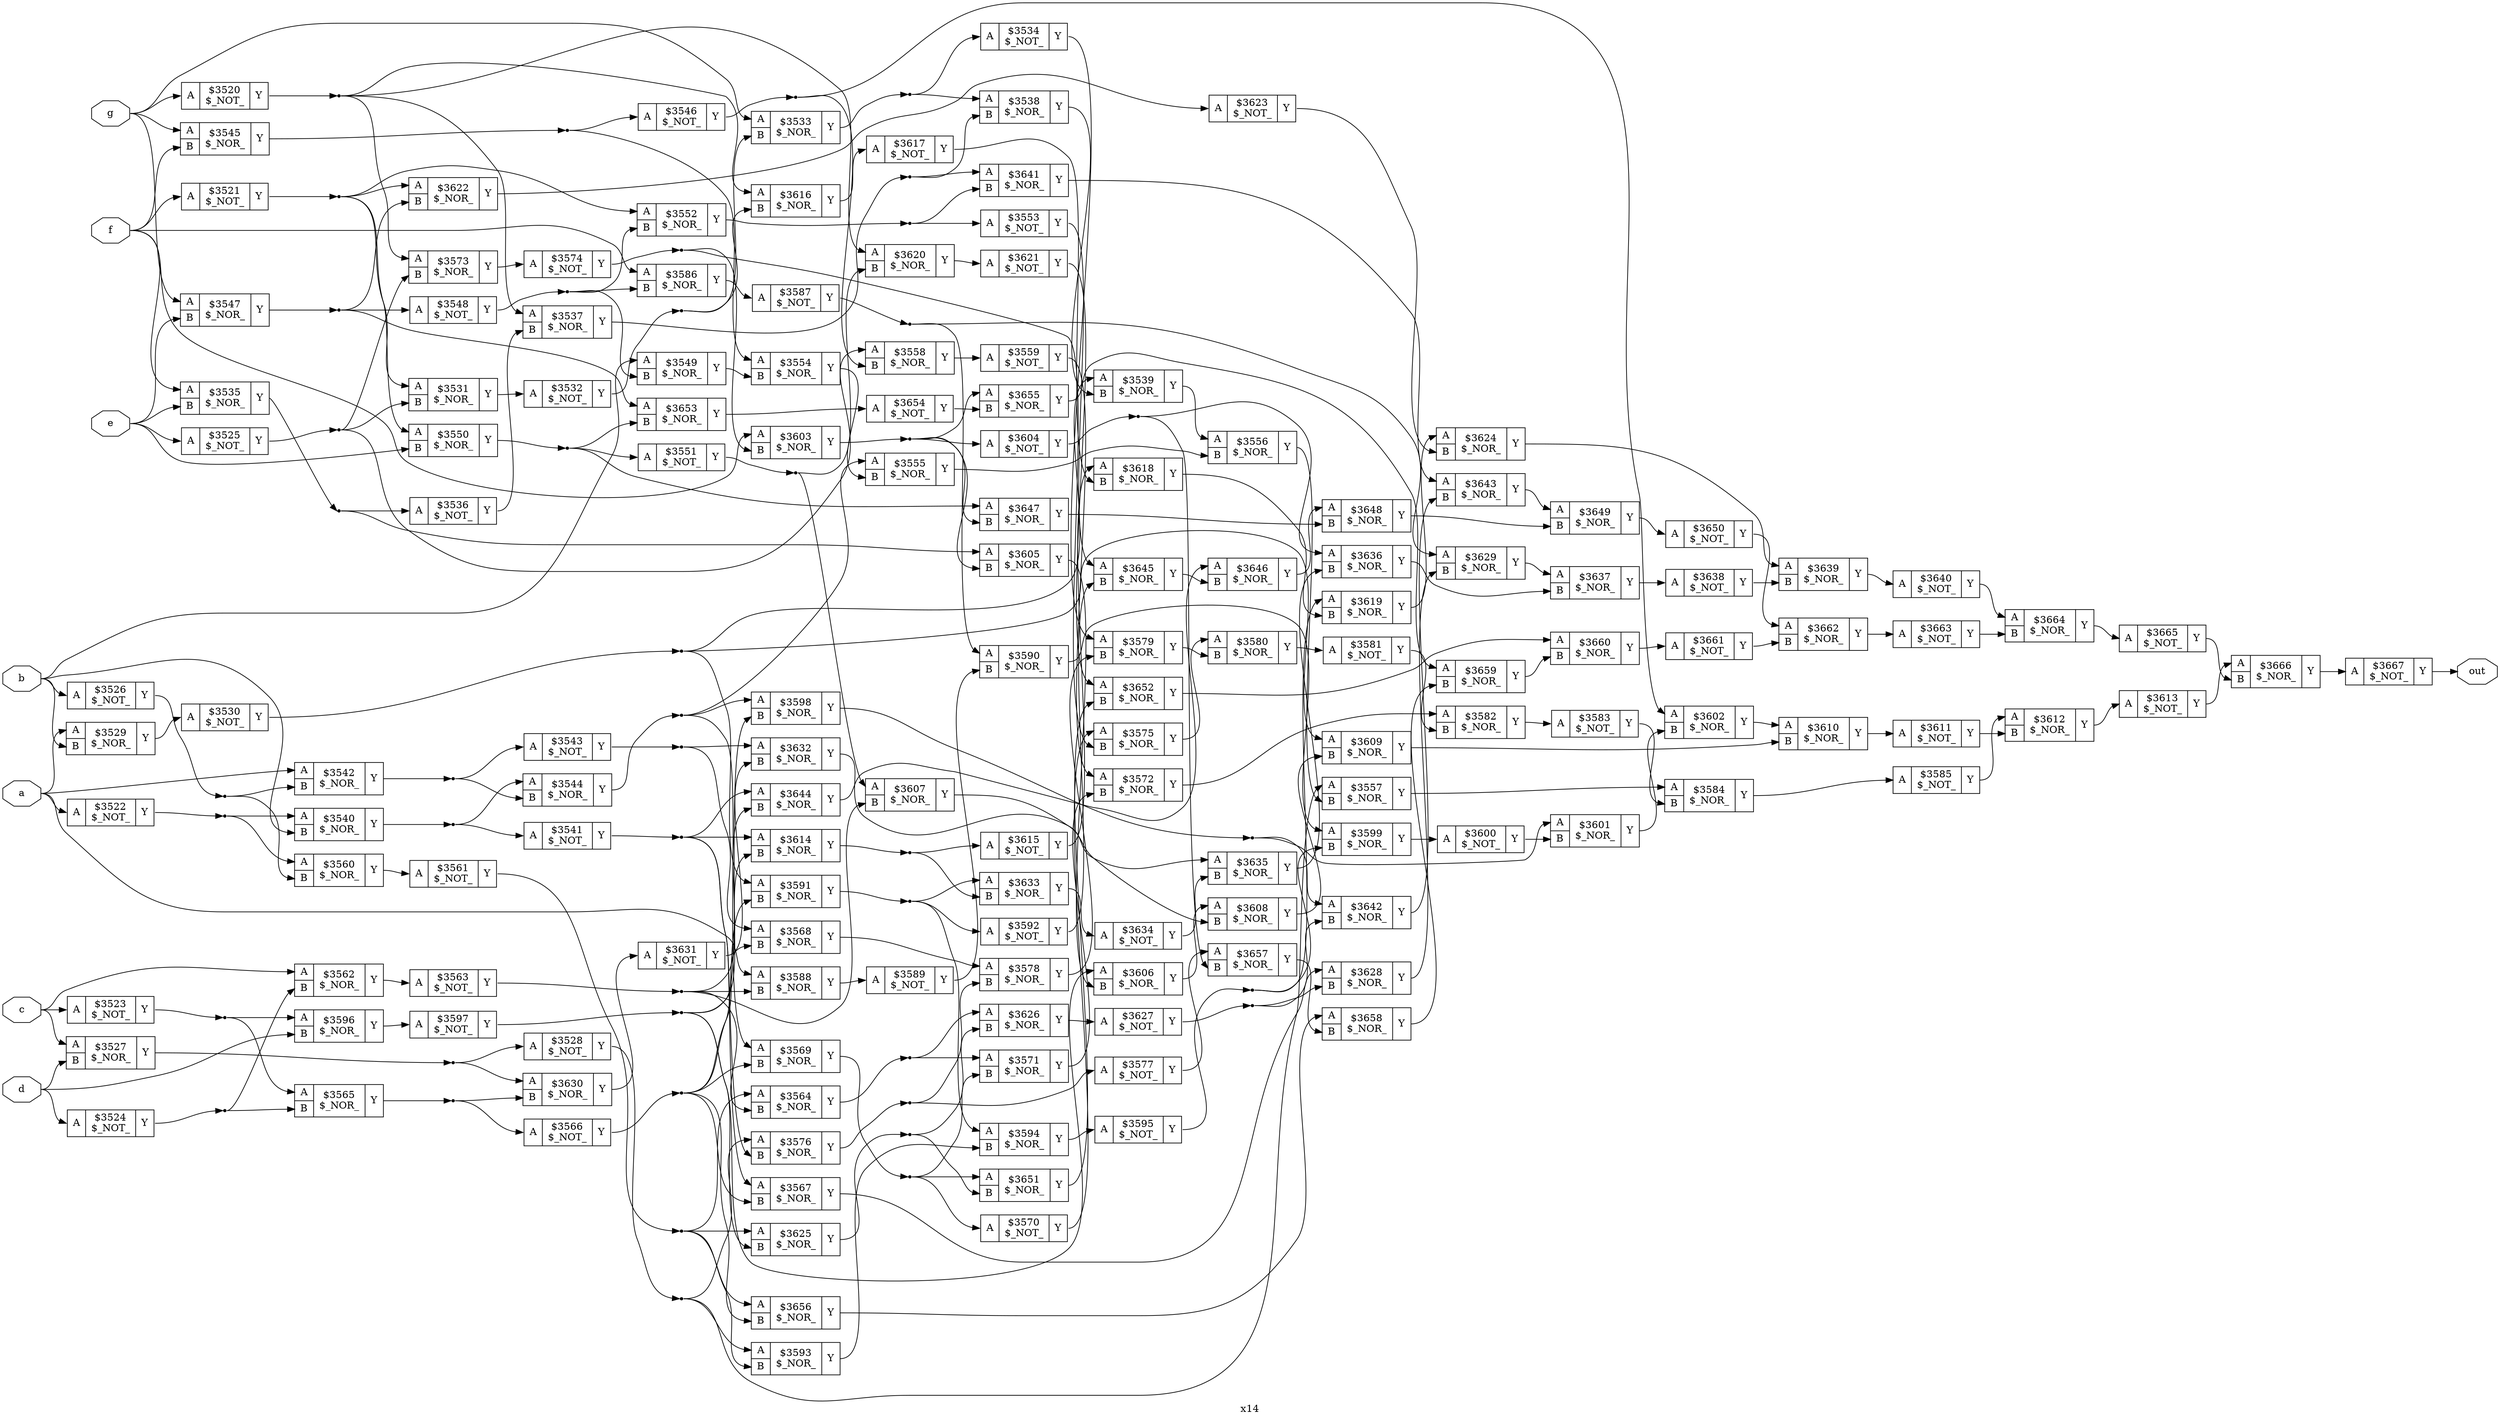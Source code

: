 digraph "x14" {
label="x14";
rankdir="LR";
remincross=true;
n148 [ shape=octagon, label="a", color="black", fontcolor="black" ];
n149 [ shape=octagon, label="b", color="black", fontcolor="black" ];
n150 [ shape=octagon, label="c", color="black", fontcolor="black" ];
n151 [ shape=octagon, label="d", color="black", fontcolor="black" ];
n152 [ shape=octagon, label="e", color="black", fontcolor="black" ];
n153 [ shape=octagon, label="f", color="black", fontcolor="black" ];
n154 [ shape=octagon, label="g", color="black", fontcolor="black" ];
n155 [ shape=octagon, label="out", color="black", fontcolor="black" ];
c158 [ shape=record, label="{{<p156> A}|$3520\n$_NOT_|{<p157> Y}}" ];
c159 [ shape=record, label="{{<p156> A}|$3521\n$_NOT_|{<p157> Y}}" ];
c160 [ shape=record, label="{{<p156> A}|$3522\n$_NOT_|{<p157> Y}}" ];
c161 [ shape=record, label="{{<p156> A}|$3523\n$_NOT_|{<p157> Y}}" ];
c162 [ shape=record, label="{{<p156> A}|$3524\n$_NOT_|{<p157> Y}}" ];
c163 [ shape=record, label="{{<p156> A}|$3525\n$_NOT_|{<p157> Y}}" ];
c164 [ shape=record, label="{{<p156> A}|$3526\n$_NOT_|{<p157> Y}}" ];
c166 [ shape=record, label="{{<p156> A|<p165> B}|$3527\n$_NOR_|{<p157> Y}}" ];
c167 [ shape=record, label="{{<p156> A}|$3528\n$_NOT_|{<p157> Y}}" ];
c168 [ shape=record, label="{{<p156> A|<p165> B}|$3529\n$_NOR_|{<p157> Y}}" ];
c169 [ shape=record, label="{{<p156> A}|$3530\n$_NOT_|{<p157> Y}}" ];
c170 [ shape=record, label="{{<p156> A|<p165> B}|$3531\n$_NOR_|{<p157> Y}}" ];
c171 [ shape=record, label="{{<p156> A}|$3532\n$_NOT_|{<p157> Y}}" ];
c172 [ shape=record, label="{{<p156> A|<p165> B}|$3533\n$_NOR_|{<p157> Y}}" ];
c173 [ shape=record, label="{{<p156> A}|$3534\n$_NOT_|{<p157> Y}}" ];
c174 [ shape=record, label="{{<p156> A|<p165> B}|$3535\n$_NOR_|{<p157> Y}}" ];
c175 [ shape=record, label="{{<p156> A}|$3536\n$_NOT_|{<p157> Y}}" ];
c176 [ shape=record, label="{{<p156> A|<p165> B}|$3537\n$_NOR_|{<p157> Y}}" ];
c177 [ shape=record, label="{{<p156> A|<p165> B}|$3538\n$_NOR_|{<p157> Y}}" ];
c178 [ shape=record, label="{{<p156> A|<p165> B}|$3539\n$_NOR_|{<p157> Y}}" ];
c179 [ shape=record, label="{{<p156> A|<p165> B}|$3540\n$_NOR_|{<p157> Y}}" ];
c180 [ shape=record, label="{{<p156> A}|$3541\n$_NOT_|{<p157> Y}}" ];
c181 [ shape=record, label="{{<p156> A|<p165> B}|$3542\n$_NOR_|{<p157> Y}}" ];
c182 [ shape=record, label="{{<p156> A}|$3543\n$_NOT_|{<p157> Y}}" ];
c183 [ shape=record, label="{{<p156> A|<p165> B}|$3544\n$_NOR_|{<p157> Y}}" ];
c184 [ shape=record, label="{{<p156> A|<p165> B}|$3545\n$_NOR_|{<p157> Y}}" ];
c185 [ shape=record, label="{{<p156> A}|$3546\n$_NOT_|{<p157> Y}}" ];
c186 [ shape=record, label="{{<p156> A|<p165> B}|$3547\n$_NOR_|{<p157> Y}}" ];
c187 [ shape=record, label="{{<p156> A}|$3548\n$_NOT_|{<p157> Y}}" ];
c188 [ shape=record, label="{{<p156> A|<p165> B}|$3549\n$_NOR_|{<p157> Y}}" ];
c189 [ shape=record, label="{{<p156> A|<p165> B}|$3550\n$_NOR_|{<p157> Y}}" ];
c190 [ shape=record, label="{{<p156> A}|$3551\n$_NOT_|{<p157> Y}}" ];
c191 [ shape=record, label="{{<p156> A|<p165> B}|$3552\n$_NOR_|{<p157> Y}}" ];
c192 [ shape=record, label="{{<p156> A}|$3553\n$_NOT_|{<p157> Y}}" ];
c193 [ shape=record, label="{{<p156> A|<p165> B}|$3554\n$_NOR_|{<p157> Y}}" ];
c194 [ shape=record, label="{{<p156> A|<p165> B}|$3555\n$_NOR_|{<p157> Y}}" ];
c195 [ shape=record, label="{{<p156> A|<p165> B}|$3556\n$_NOR_|{<p157> Y}}" ];
c196 [ shape=record, label="{{<p156> A|<p165> B}|$3557\n$_NOR_|{<p157> Y}}" ];
c197 [ shape=record, label="{{<p156> A|<p165> B}|$3558\n$_NOR_|{<p157> Y}}" ];
c198 [ shape=record, label="{{<p156> A}|$3559\n$_NOT_|{<p157> Y}}" ];
c199 [ shape=record, label="{{<p156> A|<p165> B}|$3560\n$_NOR_|{<p157> Y}}" ];
c200 [ shape=record, label="{{<p156> A}|$3561\n$_NOT_|{<p157> Y}}" ];
c201 [ shape=record, label="{{<p156> A|<p165> B}|$3562\n$_NOR_|{<p157> Y}}" ];
c202 [ shape=record, label="{{<p156> A}|$3563\n$_NOT_|{<p157> Y}}" ];
c203 [ shape=record, label="{{<p156> A|<p165> B}|$3564\n$_NOR_|{<p157> Y}}" ];
c204 [ shape=record, label="{{<p156> A|<p165> B}|$3565\n$_NOR_|{<p157> Y}}" ];
c205 [ shape=record, label="{{<p156> A}|$3566\n$_NOT_|{<p157> Y}}" ];
c206 [ shape=record, label="{{<p156> A|<p165> B}|$3567\n$_NOR_|{<p157> Y}}" ];
c207 [ shape=record, label="{{<p156> A|<p165> B}|$3568\n$_NOR_|{<p157> Y}}" ];
c208 [ shape=record, label="{{<p156> A|<p165> B}|$3569\n$_NOR_|{<p157> Y}}" ];
c209 [ shape=record, label="{{<p156> A}|$3570\n$_NOT_|{<p157> Y}}" ];
c210 [ shape=record, label="{{<p156> A|<p165> B}|$3571\n$_NOR_|{<p157> Y}}" ];
c211 [ shape=record, label="{{<p156> A|<p165> B}|$3572\n$_NOR_|{<p157> Y}}" ];
c212 [ shape=record, label="{{<p156> A|<p165> B}|$3573\n$_NOR_|{<p157> Y}}" ];
c213 [ shape=record, label="{{<p156> A}|$3574\n$_NOT_|{<p157> Y}}" ];
c214 [ shape=record, label="{{<p156> A|<p165> B}|$3575\n$_NOR_|{<p157> Y}}" ];
c215 [ shape=record, label="{{<p156> A|<p165> B}|$3576\n$_NOR_|{<p157> Y}}" ];
c216 [ shape=record, label="{{<p156> A}|$3577\n$_NOT_|{<p157> Y}}" ];
c217 [ shape=record, label="{{<p156> A|<p165> B}|$3578\n$_NOR_|{<p157> Y}}" ];
c218 [ shape=record, label="{{<p156> A|<p165> B}|$3579\n$_NOR_|{<p157> Y}}" ];
c219 [ shape=record, label="{{<p156> A|<p165> B}|$3580\n$_NOR_|{<p157> Y}}" ];
c220 [ shape=record, label="{{<p156> A}|$3581\n$_NOT_|{<p157> Y}}" ];
c221 [ shape=record, label="{{<p156> A|<p165> B}|$3582\n$_NOR_|{<p157> Y}}" ];
c222 [ shape=record, label="{{<p156> A}|$3583\n$_NOT_|{<p157> Y}}" ];
c223 [ shape=record, label="{{<p156> A|<p165> B}|$3584\n$_NOR_|{<p157> Y}}" ];
c224 [ shape=record, label="{{<p156> A}|$3585\n$_NOT_|{<p157> Y}}" ];
c225 [ shape=record, label="{{<p156> A|<p165> B}|$3586\n$_NOR_|{<p157> Y}}" ];
c226 [ shape=record, label="{{<p156> A}|$3587\n$_NOT_|{<p157> Y}}" ];
c227 [ shape=record, label="{{<p156> A|<p165> B}|$3588\n$_NOR_|{<p157> Y}}" ];
c228 [ shape=record, label="{{<p156> A}|$3589\n$_NOT_|{<p157> Y}}" ];
c229 [ shape=record, label="{{<p156> A|<p165> B}|$3590\n$_NOR_|{<p157> Y}}" ];
c230 [ shape=record, label="{{<p156> A|<p165> B}|$3591\n$_NOR_|{<p157> Y}}" ];
c231 [ shape=record, label="{{<p156> A}|$3592\n$_NOT_|{<p157> Y}}" ];
c232 [ shape=record, label="{{<p156> A|<p165> B}|$3593\n$_NOR_|{<p157> Y}}" ];
c233 [ shape=record, label="{{<p156> A|<p165> B}|$3594\n$_NOR_|{<p157> Y}}" ];
c234 [ shape=record, label="{{<p156> A}|$3595\n$_NOT_|{<p157> Y}}" ];
c235 [ shape=record, label="{{<p156> A|<p165> B}|$3596\n$_NOR_|{<p157> Y}}" ];
c236 [ shape=record, label="{{<p156> A}|$3597\n$_NOT_|{<p157> Y}}" ];
c237 [ shape=record, label="{{<p156> A|<p165> B}|$3598\n$_NOR_|{<p157> Y}}" ];
c238 [ shape=record, label="{{<p156> A|<p165> B}|$3599\n$_NOR_|{<p157> Y}}" ];
c239 [ shape=record, label="{{<p156> A}|$3600\n$_NOT_|{<p157> Y}}" ];
c240 [ shape=record, label="{{<p156> A|<p165> B}|$3601\n$_NOR_|{<p157> Y}}" ];
c241 [ shape=record, label="{{<p156> A|<p165> B}|$3602\n$_NOR_|{<p157> Y}}" ];
c242 [ shape=record, label="{{<p156> A|<p165> B}|$3603\n$_NOR_|{<p157> Y}}" ];
c243 [ shape=record, label="{{<p156> A}|$3604\n$_NOT_|{<p157> Y}}" ];
c244 [ shape=record, label="{{<p156> A|<p165> B}|$3605\n$_NOR_|{<p157> Y}}" ];
c245 [ shape=record, label="{{<p156> A|<p165> B}|$3606\n$_NOR_|{<p157> Y}}" ];
c246 [ shape=record, label="{{<p156> A|<p165> B}|$3607\n$_NOR_|{<p157> Y}}" ];
c247 [ shape=record, label="{{<p156> A|<p165> B}|$3608\n$_NOR_|{<p157> Y}}" ];
c248 [ shape=record, label="{{<p156> A|<p165> B}|$3609\n$_NOR_|{<p157> Y}}" ];
c249 [ shape=record, label="{{<p156> A|<p165> B}|$3610\n$_NOR_|{<p157> Y}}" ];
c250 [ shape=record, label="{{<p156> A}|$3611\n$_NOT_|{<p157> Y}}" ];
c251 [ shape=record, label="{{<p156> A|<p165> B}|$3612\n$_NOR_|{<p157> Y}}" ];
c252 [ shape=record, label="{{<p156> A}|$3613\n$_NOT_|{<p157> Y}}" ];
c253 [ shape=record, label="{{<p156> A|<p165> B}|$3614\n$_NOR_|{<p157> Y}}" ];
c254 [ shape=record, label="{{<p156> A}|$3615\n$_NOT_|{<p157> Y}}" ];
c255 [ shape=record, label="{{<p156> A|<p165> B}|$3616\n$_NOR_|{<p157> Y}}" ];
c256 [ shape=record, label="{{<p156> A}|$3617\n$_NOT_|{<p157> Y}}" ];
c257 [ shape=record, label="{{<p156> A|<p165> B}|$3618\n$_NOR_|{<p157> Y}}" ];
c258 [ shape=record, label="{{<p156> A|<p165> B}|$3619\n$_NOR_|{<p157> Y}}" ];
c259 [ shape=record, label="{{<p156> A|<p165> B}|$3620\n$_NOR_|{<p157> Y}}" ];
c260 [ shape=record, label="{{<p156> A}|$3621\n$_NOT_|{<p157> Y}}" ];
c261 [ shape=record, label="{{<p156> A|<p165> B}|$3622\n$_NOR_|{<p157> Y}}" ];
c262 [ shape=record, label="{{<p156> A}|$3623\n$_NOT_|{<p157> Y}}" ];
c263 [ shape=record, label="{{<p156> A|<p165> B}|$3624\n$_NOR_|{<p157> Y}}" ];
c264 [ shape=record, label="{{<p156> A|<p165> B}|$3625\n$_NOR_|{<p157> Y}}" ];
c265 [ shape=record, label="{{<p156> A|<p165> B}|$3626\n$_NOR_|{<p157> Y}}" ];
c266 [ shape=record, label="{{<p156> A}|$3627\n$_NOT_|{<p157> Y}}" ];
c267 [ shape=record, label="{{<p156> A|<p165> B}|$3628\n$_NOR_|{<p157> Y}}" ];
c268 [ shape=record, label="{{<p156> A|<p165> B}|$3629\n$_NOR_|{<p157> Y}}" ];
c269 [ shape=record, label="{{<p156> A|<p165> B}|$3630\n$_NOR_|{<p157> Y}}" ];
c270 [ shape=record, label="{{<p156> A}|$3631\n$_NOT_|{<p157> Y}}" ];
c271 [ shape=record, label="{{<p156> A|<p165> B}|$3632\n$_NOR_|{<p157> Y}}" ];
c272 [ shape=record, label="{{<p156> A|<p165> B}|$3633\n$_NOR_|{<p157> Y}}" ];
c273 [ shape=record, label="{{<p156> A}|$3634\n$_NOT_|{<p157> Y}}" ];
c274 [ shape=record, label="{{<p156> A|<p165> B}|$3635\n$_NOR_|{<p157> Y}}" ];
c275 [ shape=record, label="{{<p156> A|<p165> B}|$3636\n$_NOR_|{<p157> Y}}" ];
c276 [ shape=record, label="{{<p156> A|<p165> B}|$3637\n$_NOR_|{<p157> Y}}" ];
c277 [ shape=record, label="{{<p156> A}|$3638\n$_NOT_|{<p157> Y}}" ];
c278 [ shape=record, label="{{<p156> A|<p165> B}|$3639\n$_NOR_|{<p157> Y}}" ];
c279 [ shape=record, label="{{<p156> A}|$3640\n$_NOT_|{<p157> Y}}" ];
c280 [ shape=record, label="{{<p156> A|<p165> B}|$3641\n$_NOR_|{<p157> Y}}" ];
c281 [ shape=record, label="{{<p156> A|<p165> B}|$3642\n$_NOR_|{<p157> Y}}" ];
c282 [ shape=record, label="{{<p156> A|<p165> B}|$3643\n$_NOR_|{<p157> Y}}" ];
c283 [ shape=record, label="{{<p156> A|<p165> B}|$3644\n$_NOR_|{<p157> Y}}" ];
c284 [ shape=record, label="{{<p156> A|<p165> B}|$3645\n$_NOR_|{<p157> Y}}" ];
c285 [ shape=record, label="{{<p156> A|<p165> B}|$3646\n$_NOR_|{<p157> Y}}" ];
c286 [ shape=record, label="{{<p156> A|<p165> B}|$3647\n$_NOR_|{<p157> Y}}" ];
c287 [ shape=record, label="{{<p156> A|<p165> B}|$3648\n$_NOR_|{<p157> Y}}" ];
c288 [ shape=record, label="{{<p156> A|<p165> B}|$3649\n$_NOR_|{<p157> Y}}" ];
c289 [ shape=record, label="{{<p156> A}|$3650\n$_NOT_|{<p157> Y}}" ];
c290 [ shape=record, label="{{<p156> A|<p165> B}|$3651\n$_NOR_|{<p157> Y}}" ];
c291 [ shape=record, label="{{<p156> A|<p165> B}|$3652\n$_NOR_|{<p157> Y}}" ];
c292 [ shape=record, label="{{<p156> A|<p165> B}|$3653\n$_NOR_|{<p157> Y}}" ];
c293 [ shape=record, label="{{<p156> A}|$3654\n$_NOT_|{<p157> Y}}" ];
c294 [ shape=record, label="{{<p156> A|<p165> B}|$3655\n$_NOR_|{<p157> Y}}" ];
c295 [ shape=record, label="{{<p156> A|<p165> B}|$3656\n$_NOR_|{<p157> Y}}" ];
c296 [ shape=record, label="{{<p156> A|<p165> B}|$3657\n$_NOR_|{<p157> Y}}" ];
c297 [ shape=record, label="{{<p156> A|<p165> B}|$3658\n$_NOR_|{<p157> Y}}" ];
c298 [ shape=record, label="{{<p156> A|<p165> B}|$3659\n$_NOR_|{<p157> Y}}" ];
c299 [ shape=record, label="{{<p156> A|<p165> B}|$3660\n$_NOR_|{<p157> Y}}" ];
c300 [ shape=record, label="{{<p156> A}|$3661\n$_NOT_|{<p157> Y}}" ];
c301 [ shape=record, label="{{<p156> A|<p165> B}|$3662\n$_NOR_|{<p157> Y}}" ];
c302 [ shape=record, label="{{<p156> A}|$3663\n$_NOT_|{<p157> Y}}" ];
c303 [ shape=record, label="{{<p156> A|<p165> B}|$3664\n$_NOR_|{<p157> Y}}" ];
c304 [ shape=record, label="{{<p156> A}|$3665\n$_NOT_|{<p157> Y}}" ];
c305 [ shape=record, label="{{<p156> A|<p165> B}|$3666\n$_NOR_|{<p157> Y}}" ];
c306 [ shape=record, label="{{<p156> A}|$3667\n$_NOT_|{<p157> Y}}" ];
c250:p157:e -> c251:p165:w [color="black", label=""];
c259:p157:e -> c260:p156:w [color="black", label=""];
n100 [ shape=point ];
c203:p157:e -> n100:w [color="black", label=""];
n100:e -> c210:p156:w [color="black", label=""];
n100:e -> c265:p156:w [color="black", label=""];
n101 [ shape=point ];
c204:p157:e -> n101:w [color="black", label=""];
n101:e -> c205:p156:w [color="black", label=""];
n101:e -> c269:p165:w [color="black", label=""];
n102 [ shape=point ];
c205:p157:e -> n102:w [color="black", label=""];
n102:e -> c206:p165:w [color="black", label=""];
n102:e -> c207:p165:w [color="black", label=""];
n102:e -> c208:p165:w [color="black", label=""];
n102:e -> c230:p165:w [color="black", label=""];
n102:e -> c295:p165:w [color="black", label=""];
c206:p157:e -> c267:p156:w [color="black", label=""];
c207:p157:e -> c217:p156:w [color="black", label=""];
n105 [ shape=point ];
c208:p157:e -> n105:w [color="black", label=""];
n105:e -> c209:p156:w [color="black", label=""];
n105:e -> c210:p165:w [color="black", label=""];
n105:e -> c290:p156:w [color="black", label=""];
c209:p157:e -> c214:p156:w [color="black", label=""];
c210:p157:e -> c211:p165:w [color="black", label=""];
c211:p157:e -> c221:p156:w [color="black", label=""];
c212:p157:e -> c213:p156:w [color="black", label=""];
n11 [ shape=point ];
c159:p157:e -> n11:w [color="black", label=""];
n11:e -> c170:p156:w [color="black", label=""];
n11:e -> c189:p156:w [color="black", label=""];
n11:e -> c191:p156:w [color="black", label=""];
n11:e -> c261:p156:w [color="black", label=""];
n110 [ shape=point ];
c213:p157:e -> n110:w [color="black", label=""];
n110:e -> c214:p165:w [color="black", label=""];
n110:e -> c242:p165:w [color="black", label=""];
c214:p157:e -> c219:p156:w [color="black", label=""];
n112 [ shape=point ];
c215:p157:e -> n112:w [color="black", label=""];
n112:e -> c216:p156:w [color="black", label=""];
n112:e -> c217:p165:w [color="black", label=""];
c216:p157:e -> c296:p156:w [color="black", label=""];
c217:p157:e -> c218:p165:w [color="black", label=""];
c218:p157:e -> c219:p165:w [color="black", label=""];
c219:p157:e -> c220:p156:w [color="black", label=""];
c220:p157:e -> c221:p165:w [color="black", label=""];
c221:p157:e -> c222:p156:w [color="black", label=""];
c222:p157:e -> c223:p165:w [color="black", label=""];
c260:p157:e -> c291:p156:w [color="black", label=""];
c223:p157:e -> c224:p156:w [color="black", label=""];
c224:p157:e -> c251:p156:w [color="black", label=""];
c225:p157:e -> c226:p156:w [color="black", label=""];
n123 [ shape=point ];
c226:p157:e -> n123:w [color="black", label=""];
n123:e -> c229:p156:w [color="black", label=""];
n123:e -> c268:p156:w [color="black", label=""];
c227:p157:e -> c228:p156:w [color="black", label=""];
c228:p157:e -> c229:p165:w [color="black", label=""];
c229:p157:e -> c238:p156:w [color="black", label=""];
n127 [ shape=point ];
c230:p157:e -> n127:w [color="black", label=""];
n127:e -> c231:p156:w [color="black", label=""];
n127:e -> c233:p156:w [color="black", label=""];
n127:e -> c272:p156:w [color="black", label=""];
c231:p157:e -> c284:p165:w [color="black", label=""];
c232:p157:e -> c233:p165:w [color="black", label=""];
c261:p157:e -> c262:p156:w [color="black", label=""];
c233:p157:e -> c234:p156:w [color="black", label=""];
n131 [ shape=point ];
c234:p157:e -> n131:w [color="black", label=""];
n131:e -> c238:p165:w [color="black", label=""];
n131:e -> c258:p156:w [color="black", label=""];
c235:p157:e -> c236:p156:w [color="black", label=""];
n133 [ shape=point ];
c236:p157:e -> n133:w [color="black", label=""];
n133:e -> c237:p165:w [color="black", label=""];
n133:e -> c245:p156:w [color="black", label=""];
n133:e -> c253:p165:w [color="black", label=""];
n133:e -> c264:p165:w [color="black", label=""];
n134 [ shape=point ];
c237:p157:e -> n134:w [color="black", label=""];
n134:e -> c240:p156:w [color="black", label=""];
n134:e -> c281:p156:w [color="black", label=""];
c238:p157:e -> c239:p156:w [color="black", label=""];
c239:p157:e -> c240:p165:w [color="black", label=""];
c240:p157:e -> c241:p165:w [color="black", label=""];
c241:p157:e -> c249:p156:w [color="black", label=""];
n139 [ shape=point ];
c242:p157:e -> n139:w [color="black", label=""];
n139:e -> c243:p156:w [color="black", label=""];
n139:e -> c244:p165:w [color="black", label=""];
n139:e -> c286:p165:w [color="black", label=""];
n139:e -> c294:p156:w [color="black", label=""];
c262:p157:e -> c263:p165:w [color="black", label=""];
n140 [ shape=point ];
c243:p157:e -> n140:w [color="black", label=""];
n140:e -> c275:p156:w [color="black", label=""];
n140:e -> c296:p165:w [color="black", label=""];
c244:p157:e -> c245:p165:w [color="black", label=""];
c245:p157:e -> c247:p156:w [color="black", label=""];
c246:p157:e -> c247:p165:w [color="black", label=""];
c247:p157:e -> c248:p165:w [color="black", label=""];
c248:p157:e -> c249:p165:w [color="black", label=""];
c249:p157:e -> c250:p156:w [color="black", label=""];
n147 [ shape=point ];
c158:p157:e -> n147:w [color="black", label=""];
n147:e -> c176:p156:w [color="black", label=""];
n147:e -> c212:p156:w [color="black", label=""];
n147:e -> c255:p156:w [color="black", label=""];
n147:e -> c259:p156:w [color="black", label=""];
n148:e -> c160:p156:w [color="black", label=""];
n148:e -> c168:p156:w [color="black", label=""];
n148:e -> c181:p156:w [color="black", label=""];
n148:e -> c227:p156:w [color="black", label=""];
n149:e -> c164:p156:w [color="black", label=""];
n149:e -> c168:p165:w [color="black", label=""];
n149:e -> c179:p165:w [color="black", label=""];
n149:e -> c188:p156:w [color="black", label=""];
c263:p157:e -> c278:p156:w [color="black", label=""];
n150:e -> c161:p156:w [color="black", label=""];
n150:e -> c166:p156:w [color="black", label=""];
n150:e -> c201:p156:w [color="black", label=""];
n151:e -> c162:p156:w [color="black", label=""];
n151:e -> c166:p165:w [color="black", label=""];
n151:e -> c235:p165:w [color="black", label=""];
n152:e -> c163:p156:w [color="black", label=""];
n152:e -> c174:p165:w [color="black", label=""];
n152:e -> c186:p165:w [color="black", label=""];
n152:e -> c189:p165:w [color="black", label=""];
n153:e -> c159:p156:w [color="black", label=""];
n153:e -> c174:p156:w [color="black", label=""];
n153:e -> c184:p165:w [color="black", label=""];
n153:e -> c225:p156:w [color="black", label=""];
n153:e -> c242:p156:w [color="black", label=""];
n154:e -> c158:p156:w [color="black", label=""];
n154:e -> c172:p156:w [color="black", label=""];
n154:e -> c184:p156:w [color="black", label=""];
n154:e -> c186:p156:w [color="black", label=""];
c306:p157:e -> n155:w [color="black", label=""];
n16 [ shape=point ];
c264:p157:e -> n16:w [color="black", label=""];
n16:e -> c265:p165:w [color="black", label=""];
n16:e -> c290:p165:w [color="black", label=""];
c265:p157:e -> c266:p156:w [color="black", label=""];
n18 [ shape=point ];
c266:p157:e -> n18:w [color="black", label=""];
n18:e -> c267:p165:w [color="black", label=""];
n18:e -> c281:p165:w [color="black", label=""];
c267:p157:e -> c268:p165:w [color="black", label=""];
c251:p157:e -> c252:p156:w [color="black", label=""];
c268:p157:e -> c276:p156:w [color="black", label=""];
c269:p157:e -> c270:p156:w [color="black", label=""];
n22 [ shape=point ];
c160:p157:e -> n22:w [color="black", label=""];
n22:e -> c179:p156:w [color="black", label=""];
n22:e -> c199:p156:w [color="black", label=""];
c270:p157:e -> c271:p165:w [color="black", label=""];
c271:p157:e -> c274:p156:w [color="black", label=""];
c272:p157:e -> c273:p156:w [color="black", label=""];
c273:p157:e -> c274:p165:w [color="black", label=""];
c274:p157:e -> c275:p165:w [color="black", label=""];
c275:p157:e -> c276:p165:w [color="black", label=""];
c276:p157:e -> c277:p156:w [color="black", label=""];
c252:p157:e -> c305:p156:w [color="black", label=""];
c277:p157:e -> c278:p165:w [color="black", label=""];
c278:p157:e -> c279:p156:w [color="black", label=""];
c279:p157:e -> c303:p156:w [color="black", label=""];
n33 [ shape=point ];
c161:p157:e -> n33:w [color="black", label=""];
n33:e -> c204:p156:w [color="black", label=""];
n33:e -> c235:p156:w [color="black", label=""];
c280:p157:e -> c282:p156:w [color="black", label=""];
c281:p157:e -> c282:p165:w [color="black", label=""];
c282:p157:e -> c288:p156:w [color="black", label=""];
c283:p157:e -> c285:p156:w [color="black", label=""];
c284:p157:e -> c285:p165:w [color="black", label=""];
c285:p157:e -> c287:p156:w [color="black", label=""];
n4 [ shape=point ];
c253:p157:e -> n4:w [color="black", label=""];
n4:e -> c254:p156:w [color="black", label=""];
n4:e -> c272:p165:w [color="black", label=""];
c286:p157:e -> c287:p165:w [color="black", label=""];
c287:p157:e -> c288:p165:w [color="black", label=""];
c288:p157:e -> c289:p156:w [color="black", label=""];
c289:p157:e -> c301:p156:w [color="black", label=""];
n44 [ shape=point ];
c162:p157:e -> n44:w [color="black", label=""];
n44:e -> c201:p165:w [color="black", label=""];
n44:e -> c204:p165:w [color="black", label=""];
c290:p157:e -> c291:p165:w [color="black", label=""];
c291:p157:e -> c299:p156:w [color="black", label=""];
c292:p157:e -> c293:p156:w [color="black", label=""];
c293:p157:e -> c294:p165:w [color="black", label=""];
c294:p157:e -> c298:p156:w [color="black", label=""];
c254:p157:e -> c257:p156:w [color="black", label=""];
c295:p157:e -> c297:p156:w [color="black", label=""];
c296:p157:e -> c297:p165:w [color="black", label=""];
c297:p157:e -> c298:p165:w [color="black", label=""];
c298:p157:e -> c299:p165:w [color="black", label=""];
c299:p157:e -> c300:p156:w [color="black", label=""];
n55 [ shape=point ];
c163:p157:e -> n55:w [color="black", label=""];
n55:e -> c170:p165:w [color="black", label=""];
n55:e -> c197:p156:w [color="black", label=""];
n55:e -> c212:p165:w [color="black", label=""];
c300:p157:e -> c301:p165:w [color="black", label=""];
c301:p157:e -> c302:p156:w [color="black", label=""];
c302:p157:e -> c303:p165:w [color="black", label=""];
c303:p157:e -> c304:p156:w [color="black", label=""];
c255:p157:e -> c256:p156:w [color="black", label=""];
c304:p157:e -> c305:p165:w [color="black", label=""];
c305:p157:e -> c306:p156:w [color="black", label=""];
n62 [ shape=point ];
c164:p157:e -> n62:w [color="black", label=""];
n62:e -> c181:p165:w [color="black", label=""];
n62:e -> c199:p165:w [color="black", label=""];
n63 [ shape=point ];
c166:p157:e -> n63:w [color="black", label=""];
n63:e -> c167:p156:w [color="black", label=""];
n63:e -> c269:p156:w [color="black", label=""];
n64 [ shape=point ];
c167:p157:e -> n64:w [color="black", label=""];
n64:e -> c196:p156:w [color="black", label=""];
n64:e -> c215:p156:w [color="black", label=""];
n64:e -> c232:p156:w [color="black", label=""];
c168:p157:e -> c169:p156:w [color="black", label=""];
n66 [ shape=point ];
c169:p157:e -> n66:w [color="black", label=""];
n66:e -> c178:p156:w [color="black", label=""];
n66:e -> c230:p156:w [color="black", label=""];
n66:e -> c248:p156:w [color="black", label=""];
c170:p157:e -> c171:p156:w [color="black", label=""];
n68 [ shape=point ];
c171:p157:e -> n68:w [color="black", label=""];
n68:e -> c172:p165:w [color="black", label=""];
n68:e -> c255:p165:w [color="black", label=""];
n69 [ shape=point ];
c172:p157:e -> n69:w [color="black", label=""];
n69:e -> c173:p156:w [color="black", label=""];
n69:e -> c177:p156:w [color="black", label=""];
c256:p157:e -> c257:p165:w [color="black", label=""];
c173:p157:e -> c218:p156:w [color="black", label=""];
n71 [ shape=point ];
c174:p157:e -> n71:w [color="black", label=""];
n71:e -> c175:p156:w [color="black", label=""];
n71:e -> c244:p156:w [color="black", label=""];
c175:p157:e -> c176:p165:w [color="black", label=""];
n73 [ shape=point ];
c176:p157:e -> n73:w [color="black", label=""];
n73:e -> c177:p165:w [color="black", label=""];
n73:e -> c280:p156:w [color="black", label=""];
c177:p157:e -> c178:p165:w [color="black", label=""];
c178:p157:e -> c195:p156:w [color="black", label=""];
n76 [ shape=point ];
c179:p157:e -> n76:w [color="black", label=""];
n76:e -> c180:p156:w [color="black", label=""];
n76:e -> c183:p156:w [color="black", label=""];
n77 [ shape=point ];
c180:p157:e -> n77:w [color="black", label=""];
n77:e -> c206:p156:w [color="black", label=""];
n77:e -> c215:p165:w [color="black", label=""];
n77:e -> c253:p156:w [color="black", label=""];
n77:e -> c283:p156:w [color="black", label=""];
n78 [ shape=point ];
c181:p157:e -> n78:w [color="black", label=""];
n78:e -> c182:p156:w [color="black", label=""];
n78:e -> c183:p165:w [color="black", label=""];
n79 [ shape=point ];
c182:p157:e -> n79:w [color="black", label=""];
n79:e -> c207:p156:w [color="black", label=""];
n79:e -> c271:p156:w [color="black", label=""];
c257:p157:e -> c258:p165:w [color="black", label=""];
n80 [ shape=point ];
c183:p157:e -> n80:w [color="black", label=""];
n80:e -> c194:p156:w [color="black", label=""];
n80:e -> c208:p156:w [color="black", label=""];
n80:e -> c237:p156:w [color="black", label=""];
n81 [ shape=point ];
c184:p157:e -> n81:w [color="black", label=""];
n81:e -> c185:p156:w [color="black", label=""];
n81:e -> c193:p156:w [color="black", label=""];
n82 [ shape=point ];
c185:p157:e -> n82:w [color="black", label=""];
n82:e -> c197:p165:w [color="black", label=""];
n82:e -> c241:p156:w [color="black", label=""];
n83 [ shape=point ];
c186:p157:e -> n83:w [color="black", label=""];
n83:e -> c187:p156:w [color="black", label=""];
n83:e -> c261:p165:w [color="black", label=""];
n83:e -> c292:p156:w [color="black", label=""];
n84 [ shape=point ];
c187:p157:e -> n84:w [color="black", label=""];
n84:e -> c188:p165:w [color="black", label=""];
n84:e -> c191:p165:w [color="black", label=""];
n84:e -> c225:p165:w [color="black", label=""];
c188:p157:e -> c193:p165:w [color="black", label=""];
n86 [ shape=point ];
c189:p157:e -> n86:w [color="black", label=""];
n86:e -> c190:p156:w [color="black", label=""];
n86:e -> c286:p156:w [color="black", label=""];
n86:e -> c292:p165:w [color="black", label=""];
n87 [ shape=point ];
c190:p157:e -> n87:w [color="black", label=""];
n87:e -> c246:p156:w [color="black", label=""];
n87:e -> c259:p165:w [color="black", label=""];
n88 [ shape=point ];
c191:p157:e -> n88:w [color="black", label=""];
n88:e -> c192:p156:w [color="black", label=""];
n88:e -> c280:p165:w [color="black", label=""];
c192:p157:e -> c284:p156:w [color="black", label=""];
c258:p157:e -> c263:p156:w [color="black", label=""];
c193:p157:e -> c194:p165:w [color="black", label=""];
c194:p157:e -> c195:p165:w [color="black", label=""];
c195:p157:e -> c196:p165:w [color="black", label=""];
c196:p157:e -> c223:p156:w [color="black", label=""];
c197:p157:e -> c198:p156:w [color="black", label=""];
c198:p157:e -> c211:p156:w [color="black", label=""];
c199:p157:e -> c200:p156:w [color="black", label=""];
n97 [ shape=point ];
c200:p157:e -> n97:w [color="black", label=""];
n97:e -> c203:p156:w [color="black", label=""];
n97:e -> c232:p165:w [color="black", label=""];
n97:e -> c264:p156:w [color="black", label=""];
n97:e -> c295:p156:w [color="black", label=""];
c201:p157:e -> c202:p156:w [color="black", label=""];
n99 [ shape=point ];
c202:p157:e -> n99:w [color="black", label=""];
n99:e -> c203:p165:w [color="black", label=""];
n99:e -> c227:p165:w [color="black", label=""];
n99:e -> c246:p165:w [color="black", label=""];
n99:e -> c283:p165:w [color="black", label=""];
}
